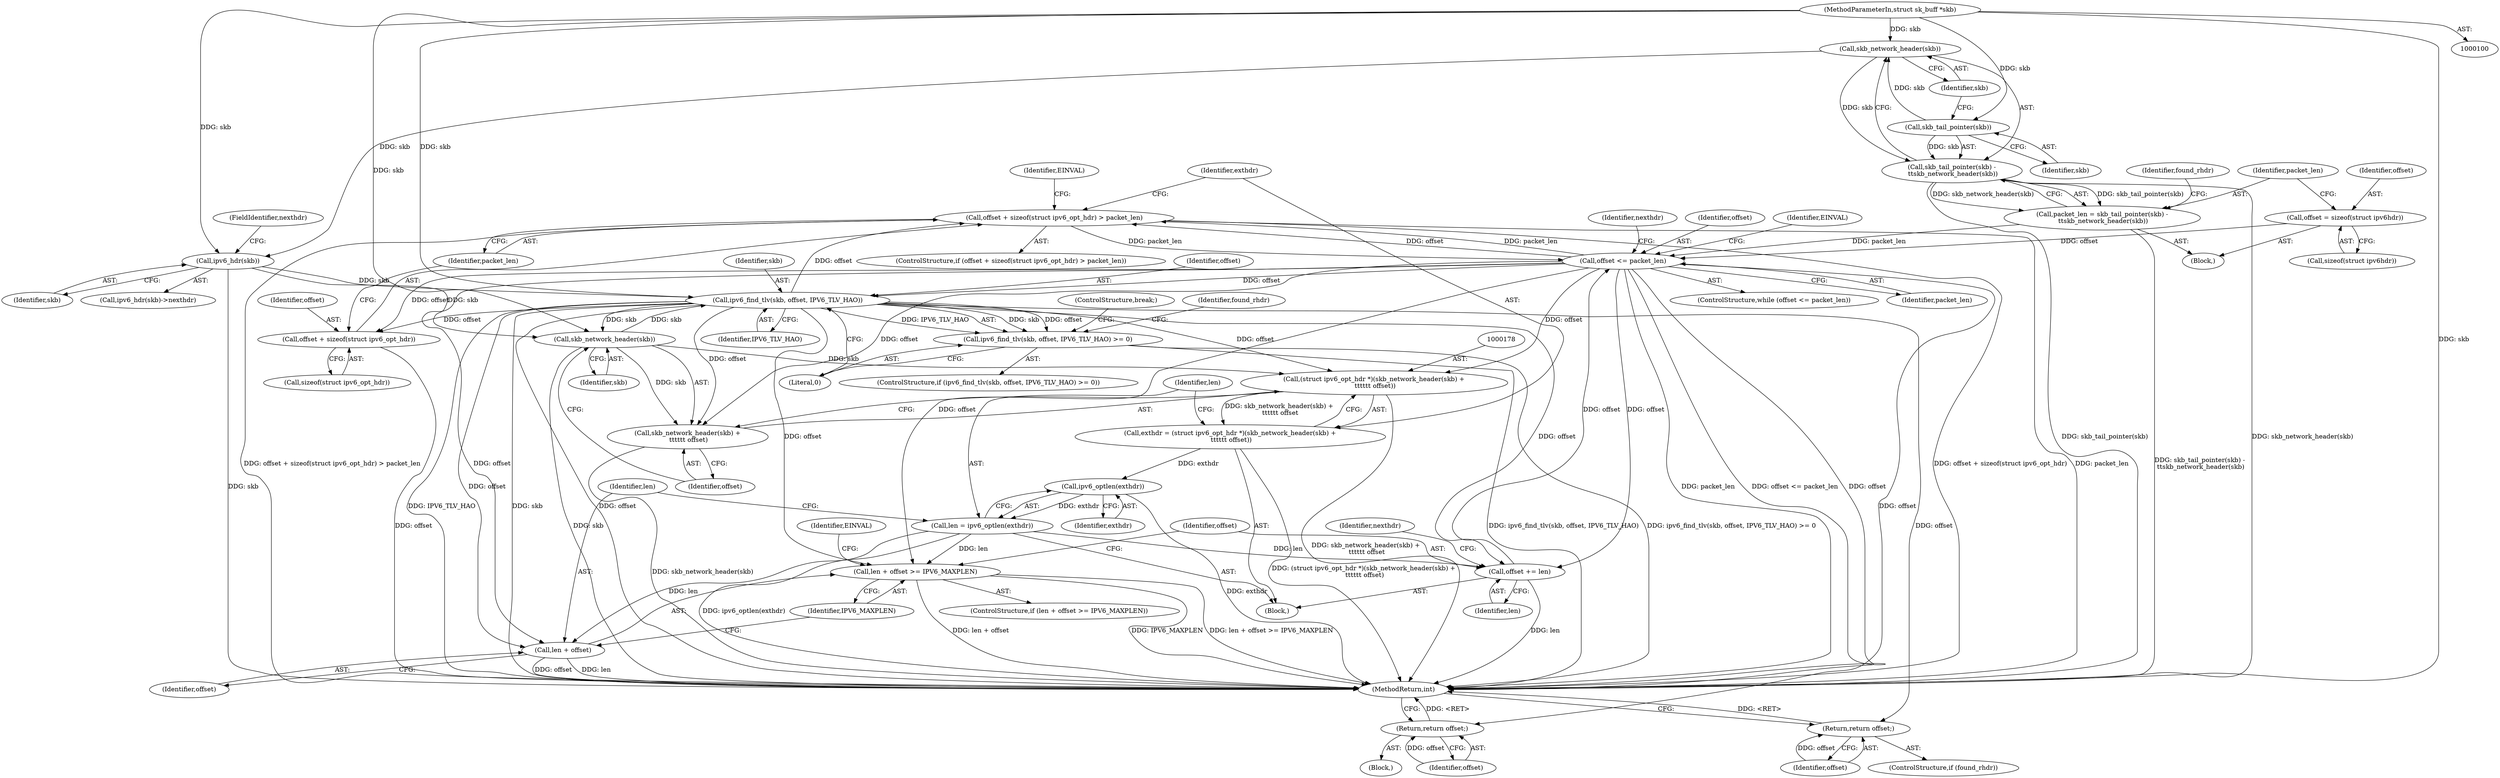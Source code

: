 digraph "0_linux_6399f1fae4ec29fab5ec76070435555e256ca3a6@API" {
"1000166" [label="(Call,offset + sizeof(struct ipv6_opt_hdr) > packet_len)"];
"1000151" [label="(Call,ipv6_find_tlv(skb, offset, IPV6_TLV_HAO))"];
"1000180" [label="(Call,skb_network_header(skb))"];
"1000126" [label="(Call,ipv6_hdr(skb))"];
"1000115" [label="(Call,skb_network_header(skb))"];
"1000113" [label="(Call,skb_tail_pointer(skb))"];
"1000101" [label="(MethodParameterIn,struct sk_buff *skb)"];
"1000130" [label="(Call,offset <= packet_len)"];
"1000196" [label="(Call,offset += len)"];
"1000183" [label="(Call,len = ipv6_optlen(exthdr))"];
"1000185" [label="(Call,ipv6_optlen(exthdr))"];
"1000175" [label="(Call,exthdr = (struct ipv6_opt_hdr *)(skb_network_header(skb) +\n \t\t\t\t\t\t offset))"];
"1000177" [label="(Call,(struct ipv6_opt_hdr *)(skb_network_header(skb) +\n \t\t\t\t\t\t offset))"];
"1000105" [label="(Call,offset = sizeof(struct ipv6hdr))"];
"1000166" [label="(Call,offset + sizeof(struct ipv6_opt_hdr) > packet_len)"];
"1000110" [label="(Call,packet_len = skb_tail_pointer(skb) -\n \t\tskb_network_header(skb))"];
"1000112" [label="(Call,skb_tail_pointer(skb) -\n \t\tskb_network_header(skb))"];
"1000150" [label="(Call,ipv6_find_tlv(skb, offset, IPV6_TLV_HAO) >= 0)"];
"1000159" [label="(Return,return offset;)"];
"1000167" [label="(Call,offset + sizeof(struct ipv6_opt_hdr))"];
"1000188" [label="(Call,len + offset >= IPV6_MAXPLEN)"];
"1000189" [label="(Call,len + offset)"];
"1000179" [label="(Call,skb_network_header(skb) +\n \t\t\t\t\t\t offset)"];
"1000163" [label="(Return,return offset;)"];
"1000159" [label="(Return,return offset;)"];
"1000208" [label="(Identifier,EINVAL)"];
"1000177" [label="(Call,(struct ipv6_opt_hdr *)(skb_network_header(skb) +\n \t\t\t\t\t\t offset))"];
"1000189" [label="(Call,len + offset)"];
"1000110" [label="(Call,packet_len = skb_tail_pointer(skb) -\n \t\tskb_network_header(skb))"];
"1000156" [label="(ControlStructure,break;)"];
"1000111" [label="(Identifier,packet_len)"];
"1000183" [label="(Call,len = ipv6_optlen(exthdr))"];
"1000176" [label="(Identifier,exthdr)"];
"1000112" [label="(Call,skb_tail_pointer(skb) -\n \t\tskb_network_header(skb))"];
"1000153" [label="(Identifier,offset)"];
"1000151" [label="(Call,ipv6_find_tlv(skb, offset, IPV6_TLV_HAO))"];
"1000114" [label="(Identifier,skb)"];
"1000163" [label="(Return,return offset;)"];
"1000150" [label="(Call,ipv6_find_tlv(skb, offset, IPV6_TLV_HAO) >= 0)"];
"1000190" [label="(Identifier,len)"];
"1000192" [label="(Identifier,IPV6_MAXPLEN)"];
"1000116" [label="(Identifier,skb)"];
"1000165" [label="(ControlStructure,if (offset + sizeof(struct ipv6_opt_hdr) > packet_len))"];
"1000191" [label="(Identifier,offset)"];
"1000169" [label="(Call,sizeof(struct ipv6_opt_hdr))"];
"1000166" [label="(Call,offset + sizeof(struct ipv6_opt_hdr) > packet_len)"];
"1000171" [label="(Identifier,packet_len)"];
"1000154" [label="(Identifier,IPV6_TLV_HAO)"];
"1000139" [label="(Identifier,nexthdr)"];
"1000140" [label="(Block,)"];
"1000149" [label="(ControlStructure,if (ipv6_find_tlv(skb, offset, IPV6_TLV_HAO) >= 0))"];
"1000127" [label="(Identifier,skb)"];
"1000187" [label="(ControlStructure,if (len + offset >= IPV6_MAXPLEN))"];
"1000131" [label="(Identifier,offset)"];
"1000115" [label="(Call,skb_network_header(skb))"];
"1000160" [label="(Identifier,offset)"];
"1000103" [label="(Block,)"];
"1000179" [label="(Call,skb_network_header(skb) +\n \t\t\t\t\t\t offset)"];
"1000157" [label="(ControlStructure,if (found_rhdr))"];
"1000126" [label="(Call,ipv6_hdr(skb))"];
"1000201" [label="(Identifier,nexthdr)"];
"1000158" [label="(Identifier,found_rhdr)"];
"1000128" [label="(FieldIdentifier,nexthdr)"];
"1000195" [label="(Identifier,EINVAL)"];
"1000182" [label="(Identifier,offset)"];
"1000107" [label="(Call,sizeof(struct ipv6hdr))"];
"1000164" [label="(Identifier,offset)"];
"1000125" [label="(Call,ipv6_hdr(skb)->nexthdr)"];
"1000130" [label="(Call,offset <= packet_len)"];
"1000129" [label="(ControlStructure,while (offset <= packet_len))"];
"1000119" [label="(Identifier,found_rhdr)"];
"1000180" [label="(Call,skb_network_header(skb))"];
"1000101" [label="(MethodParameterIn,struct sk_buff *skb)"];
"1000181" [label="(Identifier,skb)"];
"1000167" [label="(Call,offset + sizeof(struct ipv6_opt_hdr))"];
"1000174" [label="(Identifier,EINVAL)"];
"1000196" [label="(Call,offset += len)"];
"1000175" [label="(Call,exthdr = (struct ipv6_opt_hdr *)(skb_network_header(skb) +\n \t\t\t\t\t\t offset))"];
"1000152" [label="(Identifier,skb)"];
"1000197" [label="(Identifier,offset)"];
"1000105" [label="(Call,offset = sizeof(struct ipv6hdr))"];
"1000198" [label="(Identifier,len)"];
"1000155" [label="(Literal,0)"];
"1000185" [label="(Call,ipv6_optlen(exthdr))"];
"1000209" [label="(MethodReturn,int)"];
"1000133" [label="(Block,)"];
"1000184" [label="(Identifier,len)"];
"1000106" [label="(Identifier,offset)"];
"1000168" [label="(Identifier,offset)"];
"1000113" [label="(Call,skb_tail_pointer(skb))"];
"1000186" [label="(Identifier,exthdr)"];
"1000132" [label="(Identifier,packet_len)"];
"1000188" [label="(Call,len + offset >= IPV6_MAXPLEN)"];
"1000166" -> "1000165"  [label="AST: "];
"1000166" -> "1000171"  [label="CFG: "];
"1000167" -> "1000166"  [label="AST: "];
"1000171" -> "1000166"  [label="AST: "];
"1000174" -> "1000166"  [label="CFG: "];
"1000176" -> "1000166"  [label="CFG: "];
"1000166" -> "1000209"  [label="DDG: offset + sizeof(struct ipv6_opt_hdr) > packet_len"];
"1000166" -> "1000209"  [label="DDG: offset + sizeof(struct ipv6_opt_hdr)"];
"1000166" -> "1000209"  [label="DDG: packet_len"];
"1000166" -> "1000130"  [label="DDG: packet_len"];
"1000151" -> "1000166"  [label="DDG: offset"];
"1000130" -> "1000166"  [label="DDG: offset"];
"1000130" -> "1000166"  [label="DDG: packet_len"];
"1000151" -> "1000150"  [label="AST: "];
"1000151" -> "1000154"  [label="CFG: "];
"1000152" -> "1000151"  [label="AST: "];
"1000153" -> "1000151"  [label="AST: "];
"1000154" -> "1000151"  [label="AST: "];
"1000155" -> "1000151"  [label="CFG: "];
"1000151" -> "1000209"  [label="DDG: IPV6_TLV_HAO"];
"1000151" -> "1000209"  [label="DDG: skb"];
"1000151" -> "1000209"  [label="DDG: offset"];
"1000151" -> "1000150"  [label="DDG: skb"];
"1000151" -> "1000150"  [label="DDG: offset"];
"1000151" -> "1000150"  [label="DDG: IPV6_TLV_HAO"];
"1000180" -> "1000151"  [label="DDG: skb"];
"1000126" -> "1000151"  [label="DDG: skb"];
"1000101" -> "1000151"  [label="DDG: skb"];
"1000130" -> "1000151"  [label="DDG: offset"];
"1000151" -> "1000159"  [label="DDG: offset"];
"1000151" -> "1000167"  [label="DDG: offset"];
"1000151" -> "1000177"  [label="DDG: offset"];
"1000151" -> "1000180"  [label="DDG: skb"];
"1000151" -> "1000179"  [label="DDG: offset"];
"1000151" -> "1000188"  [label="DDG: offset"];
"1000151" -> "1000189"  [label="DDG: offset"];
"1000151" -> "1000196"  [label="DDG: offset"];
"1000180" -> "1000179"  [label="AST: "];
"1000180" -> "1000181"  [label="CFG: "];
"1000181" -> "1000180"  [label="AST: "];
"1000182" -> "1000180"  [label="CFG: "];
"1000180" -> "1000209"  [label="DDG: skb"];
"1000180" -> "1000177"  [label="DDG: skb"];
"1000180" -> "1000179"  [label="DDG: skb"];
"1000126" -> "1000180"  [label="DDG: skb"];
"1000101" -> "1000180"  [label="DDG: skb"];
"1000126" -> "1000125"  [label="AST: "];
"1000126" -> "1000127"  [label="CFG: "];
"1000127" -> "1000126"  [label="AST: "];
"1000128" -> "1000126"  [label="CFG: "];
"1000126" -> "1000209"  [label="DDG: skb"];
"1000115" -> "1000126"  [label="DDG: skb"];
"1000101" -> "1000126"  [label="DDG: skb"];
"1000115" -> "1000112"  [label="AST: "];
"1000115" -> "1000116"  [label="CFG: "];
"1000116" -> "1000115"  [label="AST: "];
"1000112" -> "1000115"  [label="CFG: "];
"1000115" -> "1000112"  [label="DDG: skb"];
"1000113" -> "1000115"  [label="DDG: skb"];
"1000101" -> "1000115"  [label="DDG: skb"];
"1000113" -> "1000112"  [label="AST: "];
"1000113" -> "1000114"  [label="CFG: "];
"1000114" -> "1000113"  [label="AST: "];
"1000116" -> "1000113"  [label="CFG: "];
"1000113" -> "1000112"  [label="DDG: skb"];
"1000101" -> "1000113"  [label="DDG: skb"];
"1000101" -> "1000100"  [label="AST: "];
"1000101" -> "1000209"  [label="DDG: skb"];
"1000130" -> "1000129"  [label="AST: "];
"1000130" -> "1000132"  [label="CFG: "];
"1000131" -> "1000130"  [label="AST: "];
"1000132" -> "1000130"  [label="AST: "];
"1000139" -> "1000130"  [label="CFG: "];
"1000208" -> "1000130"  [label="CFG: "];
"1000130" -> "1000209"  [label="DDG: packet_len"];
"1000130" -> "1000209"  [label="DDG: offset <= packet_len"];
"1000130" -> "1000209"  [label="DDG: offset"];
"1000196" -> "1000130"  [label="DDG: offset"];
"1000105" -> "1000130"  [label="DDG: offset"];
"1000110" -> "1000130"  [label="DDG: packet_len"];
"1000130" -> "1000163"  [label="DDG: offset"];
"1000130" -> "1000167"  [label="DDG: offset"];
"1000130" -> "1000177"  [label="DDG: offset"];
"1000130" -> "1000179"  [label="DDG: offset"];
"1000130" -> "1000188"  [label="DDG: offset"];
"1000130" -> "1000189"  [label="DDG: offset"];
"1000130" -> "1000196"  [label="DDG: offset"];
"1000196" -> "1000133"  [label="AST: "];
"1000196" -> "1000198"  [label="CFG: "];
"1000197" -> "1000196"  [label="AST: "];
"1000198" -> "1000196"  [label="AST: "];
"1000201" -> "1000196"  [label="CFG: "];
"1000196" -> "1000209"  [label="DDG: len"];
"1000183" -> "1000196"  [label="DDG: len"];
"1000183" -> "1000133"  [label="AST: "];
"1000183" -> "1000185"  [label="CFG: "];
"1000184" -> "1000183"  [label="AST: "];
"1000185" -> "1000183"  [label="AST: "];
"1000190" -> "1000183"  [label="CFG: "];
"1000183" -> "1000209"  [label="DDG: ipv6_optlen(exthdr)"];
"1000185" -> "1000183"  [label="DDG: exthdr"];
"1000183" -> "1000188"  [label="DDG: len"];
"1000183" -> "1000189"  [label="DDG: len"];
"1000185" -> "1000186"  [label="CFG: "];
"1000186" -> "1000185"  [label="AST: "];
"1000185" -> "1000209"  [label="DDG: exthdr"];
"1000175" -> "1000185"  [label="DDG: exthdr"];
"1000175" -> "1000133"  [label="AST: "];
"1000175" -> "1000177"  [label="CFG: "];
"1000176" -> "1000175"  [label="AST: "];
"1000177" -> "1000175"  [label="AST: "];
"1000184" -> "1000175"  [label="CFG: "];
"1000175" -> "1000209"  [label="DDG: (struct ipv6_opt_hdr *)(skb_network_header(skb) +\n \t\t\t\t\t\t offset)"];
"1000177" -> "1000175"  [label="DDG: skb_network_header(skb) +\n \t\t\t\t\t\t offset"];
"1000177" -> "1000179"  [label="CFG: "];
"1000178" -> "1000177"  [label="AST: "];
"1000179" -> "1000177"  [label="AST: "];
"1000177" -> "1000209"  [label="DDG: skb_network_header(skb) +\n \t\t\t\t\t\t offset"];
"1000105" -> "1000103"  [label="AST: "];
"1000105" -> "1000107"  [label="CFG: "];
"1000106" -> "1000105"  [label="AST: "];
"1000107" -> "1000105"  [label="AST: "];
"1000111" -> "1000105"  [label="CFG: "];
"1000110" -> "1000103"  [label="AST: "];
"1000110" -> "1000112"  [label="CFG: "];
"1000111" -> "1000110"  [label="AST: "];
"1000112" -> "1000110"  [label="AST: "];
"1000119" -> "1000110"  [label="CFG: "];
"1000110" -> "1000209"  [label="DDG: skb_tail_pointer(skb) -\n \t\tskb_network_header(skb)"];
"1000112" -> "1000110"  [label="DDG: skb_tail_pointer(skb)"];
"1000112" -> "1000110"  [label="DDG: skb_network_header(skb)"];
"1000112" -> "1000209"  [label="DDG: skb_network_header(skb)"];
"1000112" -> "1000209"  [label="DDG: skb_tail_pointer(skb)"];
"1000150" -> "1000149"  [label="AST: "];
"1000150" -> "1000155"  [label="CFG: "];
"1000155" -> "1000150"  [label="AST: "];
"1000156" -> "1000150"  [label="CFG: "];
"1000158" -> "1000150"  [label="CFG: "];
"1000150" -> "1000209"  [label="DDG: ipv6_find_tlv(skb, offset, IPV6_TLV_HAO)"];
"1000150" -> "1000209"  [label="DDG: ipv6_find_tlv(skb, offset, IPV6_TLV_HAO) >= 0"];
"1000159" -> "1000157"  [label="AST: "];
"1000159" -> "1000160"  [label="CFG: "];
"1000160" -> "1000159"  [label="AST: "];
"1000209" -> "1000159"  [label="CFG: "];
"1000159" -> "1000209"  [label="DDG: <RET>"];
"1000160" -> "1000159"  [label="DDG: offset"];
"1000167" -> "1000169"  [label="CFG: "];
"1000168" -> "1000167"  [label="AST: "];
"1000169" -> "1000167"  [label="AST: "];
"1000171" -> "1000167"  [label="CFG: "];
"1000167" -> "1000209"  [label="DDG: offset"];
"1000188" -> "1000187"  [label="AST: "];
"1000188" -> "1000192"  [label="CFG: "];
"1000189" -> "1000188"  [label="AST: "];
"1000192" -> "1000188"  [label="AST: "];
"1000195" -> "1000188"  [label="CFG: "];
"1000197" -> "1000188"  [label="CFG: "];
"1000188" -> "1000209"  [label="DDG: len + offset >= IPV6_MAXPLEN"];
"1000188" -> "1000209"  [label="DDG: len + offset"];
"1000188" -> "1000209"  [label="DDG: IPV6_MAXPLEN"];
"1000189" -> "1000191"  [label="CFG: "];
"1000190" -> "1000189"  [label="AST: "];
"1000191" -> "1000189"  [label="AST: "];
"1000192" -> "1000189"  [label="CFG: "];
"1000189" -> "1000209"  [label="DDG: len"];
"1000189" -> "1000209"  [label="DDG: offset"];
"1000179" -> "1000182"  [label="CFG: "];
"1000182" -> "1000179"  [label="AST: "];
"1000179" -> "1000209"  [label="DDG: skb_network_header(skb)"];
"1000163" -> "1000140"  [label="AST: "];
"1000163" -> "1000164"  [label="CFG: "];
"1000164" -> "1000163"  [label="AST: "];
"1000209" -> "1000163"  [label="CFG: "];
"1000163" -> "1000209"  [label="DDG: <RET>"];
"1000164" -> "1000163"  [label="DDG: offset"];
}
